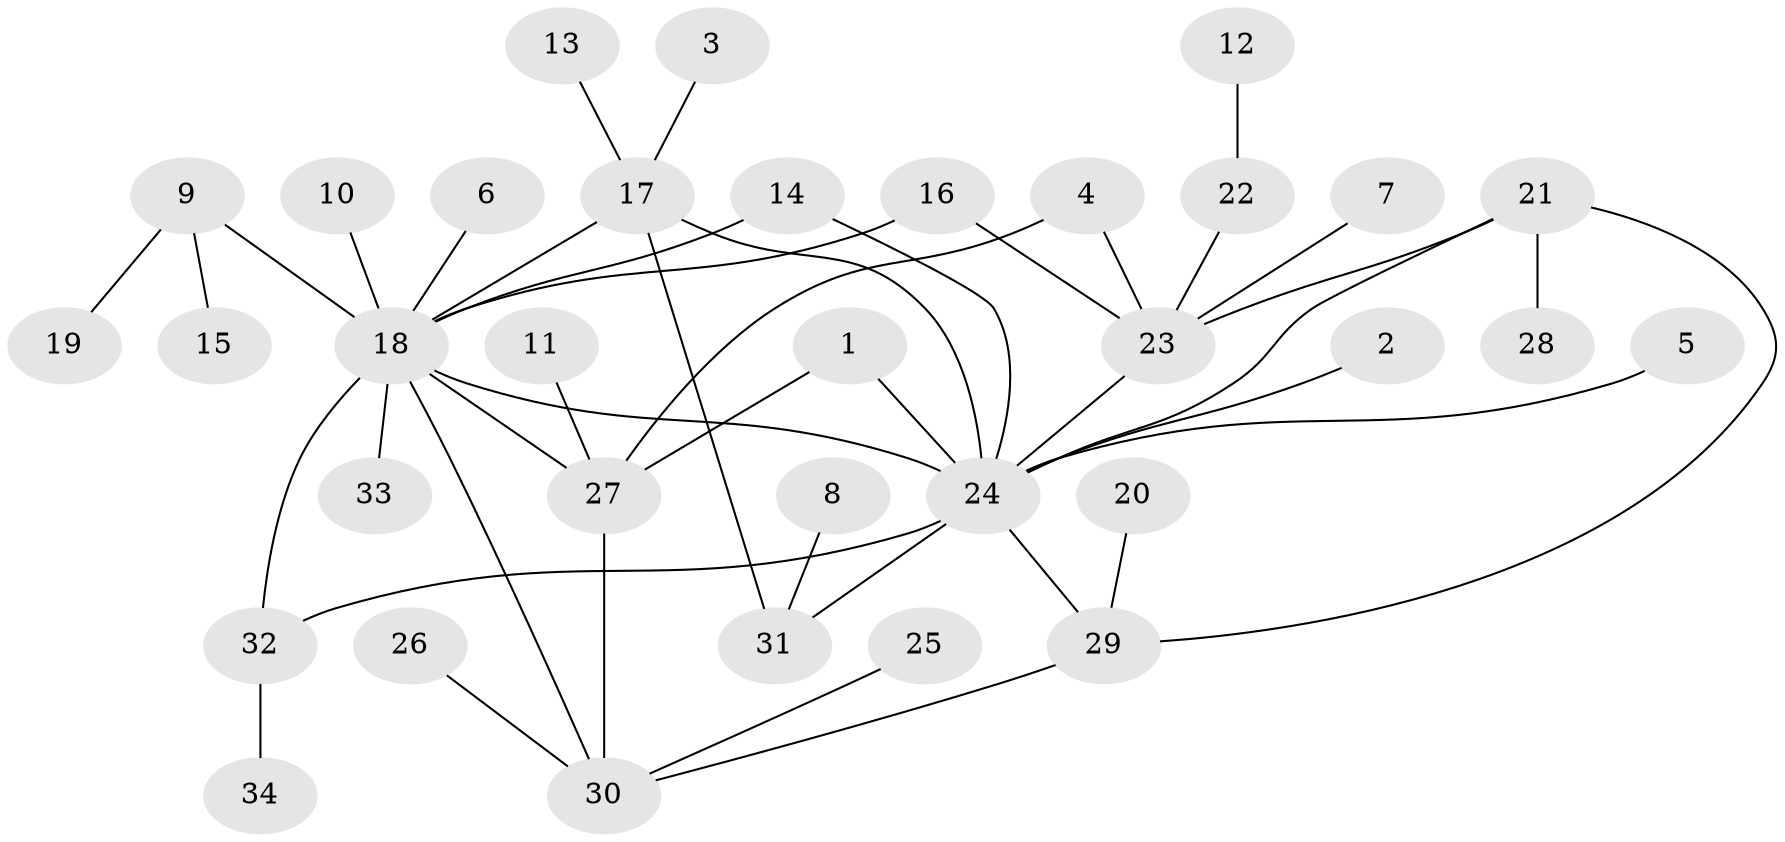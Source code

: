 // original degree distribution, {14: 0.029411764705882353, 5: 0.058823529411764705, 3: 0.11764705882352941, 6: 0.014705882352941176, 2: 0.3088235294117647, 1: 0.4264705882352941, 4: 0.029411764705882353, 7: 0.014705882352941176}
// Generated by graph-tools (version 1.1) at 2025/49/03/09/25 03:49:51]
// undirected, 34 vertices, 44 edges
graph export_dot {
graph [start="1"]
  node [color=gray90,style=filled];
  1;
  2;
  3;
  4;
  5;
  6;
  7;
  8;
  9;
  10;
  11;
  12;
  13;
  14;
  15;
  16;
  17;
  18;
  19;
  20;
  21;
  22;
  23;
  24;
  25;
  26;
  27;
  28;
  29;
  30;
  31;
  32;
  33;
  34;
  1 -- 24 [weight=1.0];
  1 -- 27 [weight=1.0];
  2 -- 24 [weight=1.0];
  3 -- 17 [weight=1.0];
  4 -- 23 [weight=1.0];
  4 -- 27 [weight=1.0];
  5 -- 24 [weight=1.0];
  6 -- 18 [weight=1.0];
  7 -- 23 [weight=1.0];
  8 -- 31 [weight=1.0];
  9 -- 15 [weight=1.0];
  9 -- 18 [weight=1.0];
  9 -- 19 [weight=1.0];
  10 -- 18 [weight=1.0];
  11 -- 27 [weight=1.0];
  12 -- 22 [weight=1.0];
  13 -- 17 [weight=1.0];
  14 -- 18 [weight=1.0];
  14 -- 24 [weight=1.0];
  16 -- 18 [weight=1.0];
  16 -- 23 [weight=1.0];
  17 -- 18 [weight=1.0];
  17 -- 24 [weight=2.0];
  17 -- 31 [weight=1.0];
  18 -- 24 [weight=1.0];
  18 -- 27 [weight=1.0];
  18 -- 30 [weight=1.0];
  18 -- 32 [weight=2.0];
  18 -- 33 [weight=1.0];
  20 -- 29 [weight=1.0];
  21 -- 23 [weight=1.0];
  21 -- 24 [weight=1.0];
  21 -- 28 [weight=1.0];
  21 -- 29 [weight=1.0];
  22 -- 23 [weight=1.0];
  23 -- 24 [weight=1.0];
  24 -- 29 [weight=1.0];
  24 -- 31 [weight=1.0];
  24 -- 32 [weight=1.0];
  25 -- 30 [weight=1.0];
  26 -- 30 [weight=1.0];
  27 -- 30 [weight=1.0];
  29 -- 30 [weight=1.0];
  32 -- 34 [weight=1.0];
}

